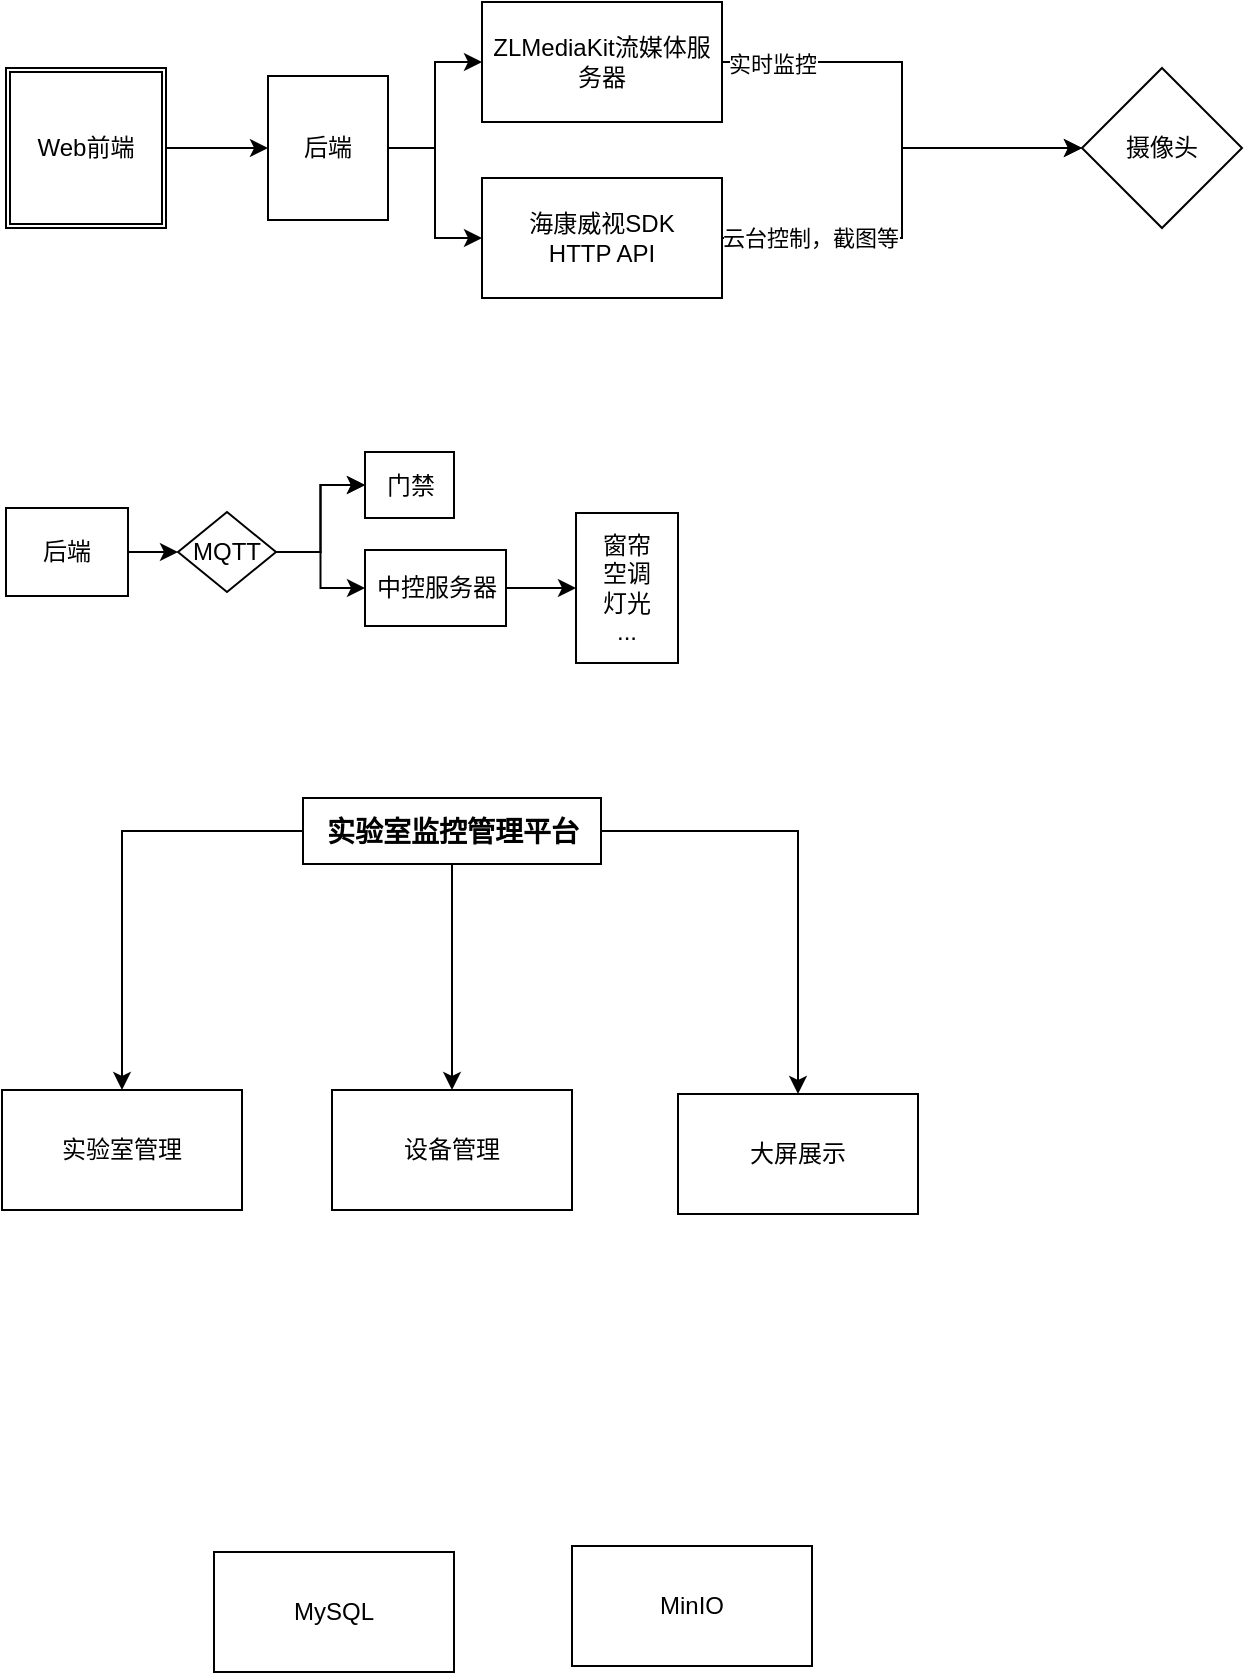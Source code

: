 <mxfile version="24.9.0">
  <diagram name="第 1 页" id="0zMOK5reTo01cFHfNK4O">
    <mxGraphModel dx="1554" dy="866" grid="0" gridSize="10" guides="1" tooltips="1" connect="1" arrows="1" fold="1" page="1" pageScale="1" pageWidth="827" pageHeight="1169" math="0" shadow="0">
      <root>
        <mxCell id="0" />
        <mxCell id="1" parent="0" />
        <mxCell id="g9Tb3_uiBykyglH7pVaq-12" value="" style="edgeStyle=orthogonalEdgeStyle;rounded=0;orthogonalLoop=1;jettySize=auto;html=1;" parent="1" source="g9Tb3_uiBykyglH7pVaq-9" target="g9Tb3_uiBykyglH7pVaq-11" edge="1">
          <mxGeometry relative="1" as="geometry" />
        </mxCell>
        <mxCell id="g9Tb3_uiBykyglH7pVaq-9" value="Web前端" style="shape=ext;double=1;whiteSpace=wrap;html=1;aspect=fixed;" parent="1" vertex="1">
          <mxGeometry x="162" y="319" width="80" height="80" as="geometry" />
        </mxCell>
        <mxCell id="g9Tb3_uiBykyglH7pVaq-20" style="edgeStyle=orthogonalEdgeStyle;rounded=0;orthogonalLoop=1;jettySize=auto;html=1;" parent="1" source="g9Tb3_uiBykyglH7pVaq-11" target="g9Tb3_uiBykyglH7pVaq-19" edge="1">
          <mxGeometry relative="1" as="geometry" />
        </mxCell>
        <mxCell id="g9Tb3_uiBykyglH7pVaq-22" value="" style="edgeStyle=orthogonalEdgeStyle;rounded=0;orthogonalLoop=1;jettySize=auto;html=1;" parent="1" source="g9Tb3_uiBykyglH7pVaq-11" target="g9Tb3_uiBykyglH7pVaq-21" edge="1">
          <mxGeometry relative="1" as="geometry" />
        </mxCell>
        <mxCell id="g9Tb3_uiBykyglH7pVaq-11" value="后端" style="whiteSpace=wrap;html=1;direction=south;" parent="1" vertex="1">
          <mxGeometry x="293" y="323" width="60" height="72" as="geometry" />
        </mxCell>
        <mxCell id="g9Tb3_uiBykyglH7pVaq-25" value="" style="edgeStyle=orthogonalEdgeStyle;rounded=0;orthogonalLoop=1;jettySize=auto;html=1;" parent="1" source="g9Tb3_uiBykyglH7pVaq-19" target="g9Tb3_uiBykyglH7pVaq-23" edge="1">
          <mxGeometry relative="1" as="geometry" />
        </mxCell>
        <mxCell id="g9Tb3_uiBykyglH7pVaq-27" value="实时监控" style="edgeLabel;html=1;align=center;verticalAlign=middle;resizable=0;points=[];" parent="g9Tb3_uiBykyglH7pVaq-25" vertex="1" connectable="0">
          <mxGeometry x="-0.775" y="-1" relative="1" as="geometry">
            <mxPoint as="offset" />
          </mxGeometry>
        </mxCell>
        <mxCell id="g9Tb3_uiBykyglH7pVaq-19" value="ZLMediaKit流媒体服务器" style="rounded=0;whiteSpace=wrap;html=1;" parent="1" vertex="1">
          <mxGeometry x="400" y="286" width="120" height="60" as="geometry" />
        </mxCell>
        <mxCell id="g9Tb3_uiBykyglH7pVaq-24" value="" style="edgeStyle=orthogonalEdgeStyle;rounded=0;orthogonalLoop=1;jettySize=auto;html=1;" parent="1" source="g9Tb3_uiBykyglH7pVaq-21" target="g9Tb3_uiBykyglH7pVaq-23" edge="1">
          <mxGeometry relative="1" as="geometry" />
        </mxCell>
        <mxCell id="g9Tb3_uiBykyglH7pVaq-26" value="云台控制，截图等" style="edgeLabel;html=1;align=center;verticalAlign=middle;resizable=0;points=[];" parent="g9Tb3_uiBykyglH7pVaq-24" vertex="1" connectable="0">
          <mxGeometry x="-0.609" relative="1" as="geometry">
            <mxPoint as="offset" />
          </mxGeometry>
        </mxCell>
        <mxCell id="g9Tb3_uiBykyglH7pVaq-21" value="海康威视SDK&lt;div&gt;&lt;div&gt;HTTP API&lt;/div&gt;&lt;/div&gt;" style="rounded=0;whiteSpace=wrap;html=1;" parent="1" vertex="1">
          <mxGeometry x="400" y="374" width="120" height="60" as="geometry" />
        </mxCell>
        <mxCell id="g9Tb3_uiBykyglH7pVaq-23" value="摄像头" style="rhombus;whiteSpace=wrap;html=1;rounded=0;" parent="1" vertex="1">
          <mxGeometry x="700" y="319" width="80" height="80" as="geometry" />
        </mxCell>
        <mxCell id="g9Tb3_uiBykyglH7pVaq-31" value="" style="edgeStyle=orthogonalEdgeStyle;rounded=0;orthogonalLoop=1;jettySize=auto;html=1;entryX=0;entryY=0.5;entryDx=0;entryDy=0;" parent="1" source="g9Tb3_uiBykyglH7pVaq-29" target="g9Tb3_uiBykyglH7pVaq-34" edge="1">
          <mxGeometry relative="1" as="geometry">
            <mxPoint x="257" y="561" as="targetPoint" />
          </mxGeometry>
        </mxCell>
        <mxCell id="g9Tb3_uiBykyglH7pVaq-29" value="后端" style="rounded=0;whiteSpace=wrap;html=1;" parent="1" vertex="1">
          <mxGeometry x="162" y="539" width="61" height="44" as="geometry" />
        </mxCell>
        <mxCell id="g9Tb3_uiBykyglH7pVaq-36" value="" style="edgeStyle=orthogonalEdgeStyle;rounded=0;orthogonalLoop=1;jettySize=auto;html=1;" parent="1" source="g9Tb3_uiBykyglH7pVaq-34" target="g9Tb3_uiBykyglH7pVaq-35" edge="1">
          <mxGeometry relative="1" as="geometry" />
        </mxCell>
        <mxCell id="g9Tb3_uiBykyglH7pVaq-37" value="" style="edgeStyle=orthogonalEdgeStyle;rounded=0;orthogonalLoop=1;jettySize=auto;html=1;" parent="1" source="g9Tb3_uiBykyglH7pVaq-34" target="g9Tb3_uiBykyglH7pVaq-35" edge="1">
          <mxGeometry relative="1" as="geometry" />
        </mxCell>
        <mxCell id="g9Tb3_uiBykyglH7pVaq-39" style="edgeStyle=orthogonalEdgeStyle;rounded=0;orthogonalLoop=1;jettySize=auto;html=1;entryX=0;entryY=0.5;entryDx=0;entryDy=0;" parent="1" source="g9Tb3_uiBykyglH7pVaq-34" target="g9Tb3_uiBykyglH7pVaq-38" edge="1">
          <mxGeometry relative="1" as="geometry" />
        </mxCell>
        <mxCell id="g9Tb3_uiBykyglH7pVaq-34" value="MQTT" style="rhombus;whiteSpace=wrap;html=1;" parent="1" vertex="1">
          <mxGeometry x="248" y="541" width="49" height="40" as="geometry" />
        </mxCell>
        <mxCell id="g9Tb3_uiBykyglH7pVaq-35" value="门禁" style="whiteSpace=wrap;html=1;" parent="1" vertex="1">
          <mxGeometry x="341.5" y="511" width="44.5" height="33" as="geometry" />
        </mxCell>
        <mxCell id="g9Tb3_uiBykyglH7pVaq-40" style="edgeStyle=orthogonalEdgeStyle;rounded=0;orthogonalLoop=1;jettySize=auto;html=1;" parent="1" source="g9Tb3_uiBykyglH7pVaq-38" target="g9Tb3_uiBykyglH7pVaq-41" edge="1">
          <mxGeometry relative="1" as="geometry">
            <mxPoint x="435.086" y="579" as="targetPoint" />
          </mxGeometry>
        </mxCell>
        <mxCell id="g9Tb3_uiBykyglH7pVaq-38" value="中控服务器" style="rounded=0;whiteSpace=wrap;html=1;" parent="1" vertex="1">
          <mxGeometry x="341.5" y="560" width="70.5" height="38" as="geometry" />
        </mxCell>
        <mxCell id="g9Tb3_uiBykyglH7pVaq-41" value="窗帘&lt;div&gt;空调&lt;/div&gt;&lt;div&gt;灯光&lt;/div&gt;&lt;div&gt;...&lt;/div&gt;" style="rounded=0;whiteSpace=wrap;html=1;" parent="1" vertex="1">
          <mxGeometry x="447" y="541.5" width="51" height="75" as="geometry" />
        </mxCell>
        <mxCell id="ju1pvzMoMC_lY8isjtEq-4" style="edgeStyle=orthogonalEdgeStyle;rounded=0;orthogonalLoop=1;jettySize=auto;html=1;entryX=0.5;entryY=0;entryDx=0;entryDy=0;" edge="1" parent="1" source="ju1pvzMoMC_lY8isjtEq-1" target="ju1pvzMoMC_lY8isjtEq-6">
          <mxGeometry relative="1" as="geometry">
            <mxPoint x="240.0" y="817.8" as="targetPoint" />
          </mxGeometry>
        </mxCell>
        <mxCell id="ju1pvzMoMC_lY8isjtEq-8" value="" style="edgeStyle=orthogonalEdgeStyle;rounded=0;orthogonalLoop=1;jettySize=auto;html=1;entryX=0.5;entryY=0;entryDx=0;entryDy=0;" edge="1" parent="1" source="ju1pvzMoMC_lY8isjtEq-1" target="ju1pvzMoMC_lY8isjtEq-9">
          <mxGeometry relative="1" as="geometry">
            <mxPoint x="374.5" y="843.5" as="targetPoint" />
          </mxGeometry>
        </mxCell>
        <mxCell id="ju1pvzMoMC_lY8isjtEq-10" style="edgeStyle=orthogonalEdgeStyle;rounded=0;orthogonalLoop=1;jettySize=auto;html=1;entryX=0.5;entryY=0;entryDx=0;entryDy=0;" edge="1" parent="1" source="ju1pvzMoMC_lY8isjtEq-1" target="ju1pvzMoMC_lY8isjtEq-11">
          <mxGeometry relative="1" as="geometry">
            <mxPoint x="536.0" y="841.8" as="targetPoint" />
          </mxGeometry>
        </mxCell>
        <mxCell id="ju1pvzMoMC_lY8isjtEq-1" value="&lt;p style=&quot;line-height: 24pt;&quot; align=&quot;center&quot; class=&quot;MsoNormal&quot;&gt;&lt;b&gt;&lt;span style=&quot;font-family: 宋体; font-size: 10.5pt;&quot;&gt;实验室监控管理平台&lt;/span&gt;&lt;/b&gt;&lt;/p&gt;" style="whiteSpace=wrap;html=1;" vertex="1" parent="1">
          <mxGeometry x="310.5" y="684" width="149" height="33" as="geometry" />
        </mxCell>
        <mxCell id="ju1pvzMoMC_lY8isjtEq-6" value="实验室管理" style="rounded=0;whiteSpace=wrap;html=1;" vertex="1" parent="1">
          <mxGeometry x="160" y="830" width="120" height="60" as="geometry" />
        </mxCell>
        <mxCell id="ju1pvzMoMC_lY8isjtEq-9" value="设备管理" style="rounded=0;whiteSpace=wrap;html=1;" vertex="1" parent="1">
          <mxGeometry x="325" y="830" width="120" height="60" as="geometry" />
        </mxCell>
        <mxCell id="ju1pvzMoMC_lY8isjtEq-11" value="大屏展示" style="rounded=0;whiteSpace=wrap;html=1;" vertex="1" parent="1">
          <mxGeometry x="498" y="832" width="120" height="60" as="geometry" />
        </mxCell>
        <mxCell id="ju1pvzMoMC_lY8isjtEq-12" value="MySQL" style="rounded=0;whiteSpace=wrap;html=1;" vertex="1" parent="1">
          <mxGeometry x="266" y="1061" width="120" height="60" as="geometry" />
        </mxCell>
        <mxCell id="ju1pvzMoMC_lY8isjtEq-13" value="MinIO" style="rounded=0;whiteSpace=wrap;html=1;" vertex="1" parent="1">
          <mxGeometry x="445" y="1058" width="120" height="60" as="geometry" />
        </mxCell>
      </root>
    </mxGraphModel>
  </diagram>
</mxfile>
